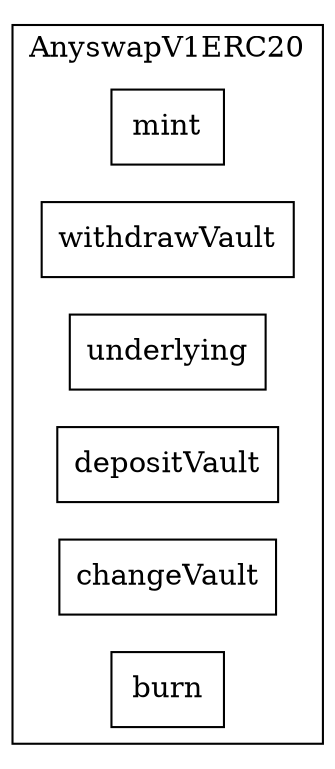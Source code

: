 strict digraph {
rankdir="LR"
node [shape=box]
subgraph cluster_1083_AnyswapV1ERC20 {
label = "AnyswapV1ERC20"
"1083_mint" [label="mint"]
"1083_withdrawVault" [label="withdrawVault"]
"1083_underlying" [label="underlying"]
"1083_depositVault" [label="depositVault"]
"1083_changeVault" [label="changeVault"]
"1083_burn" [label="burn"]
}subgraph cluster_solidity {
label = "[Solidity]"
}
}